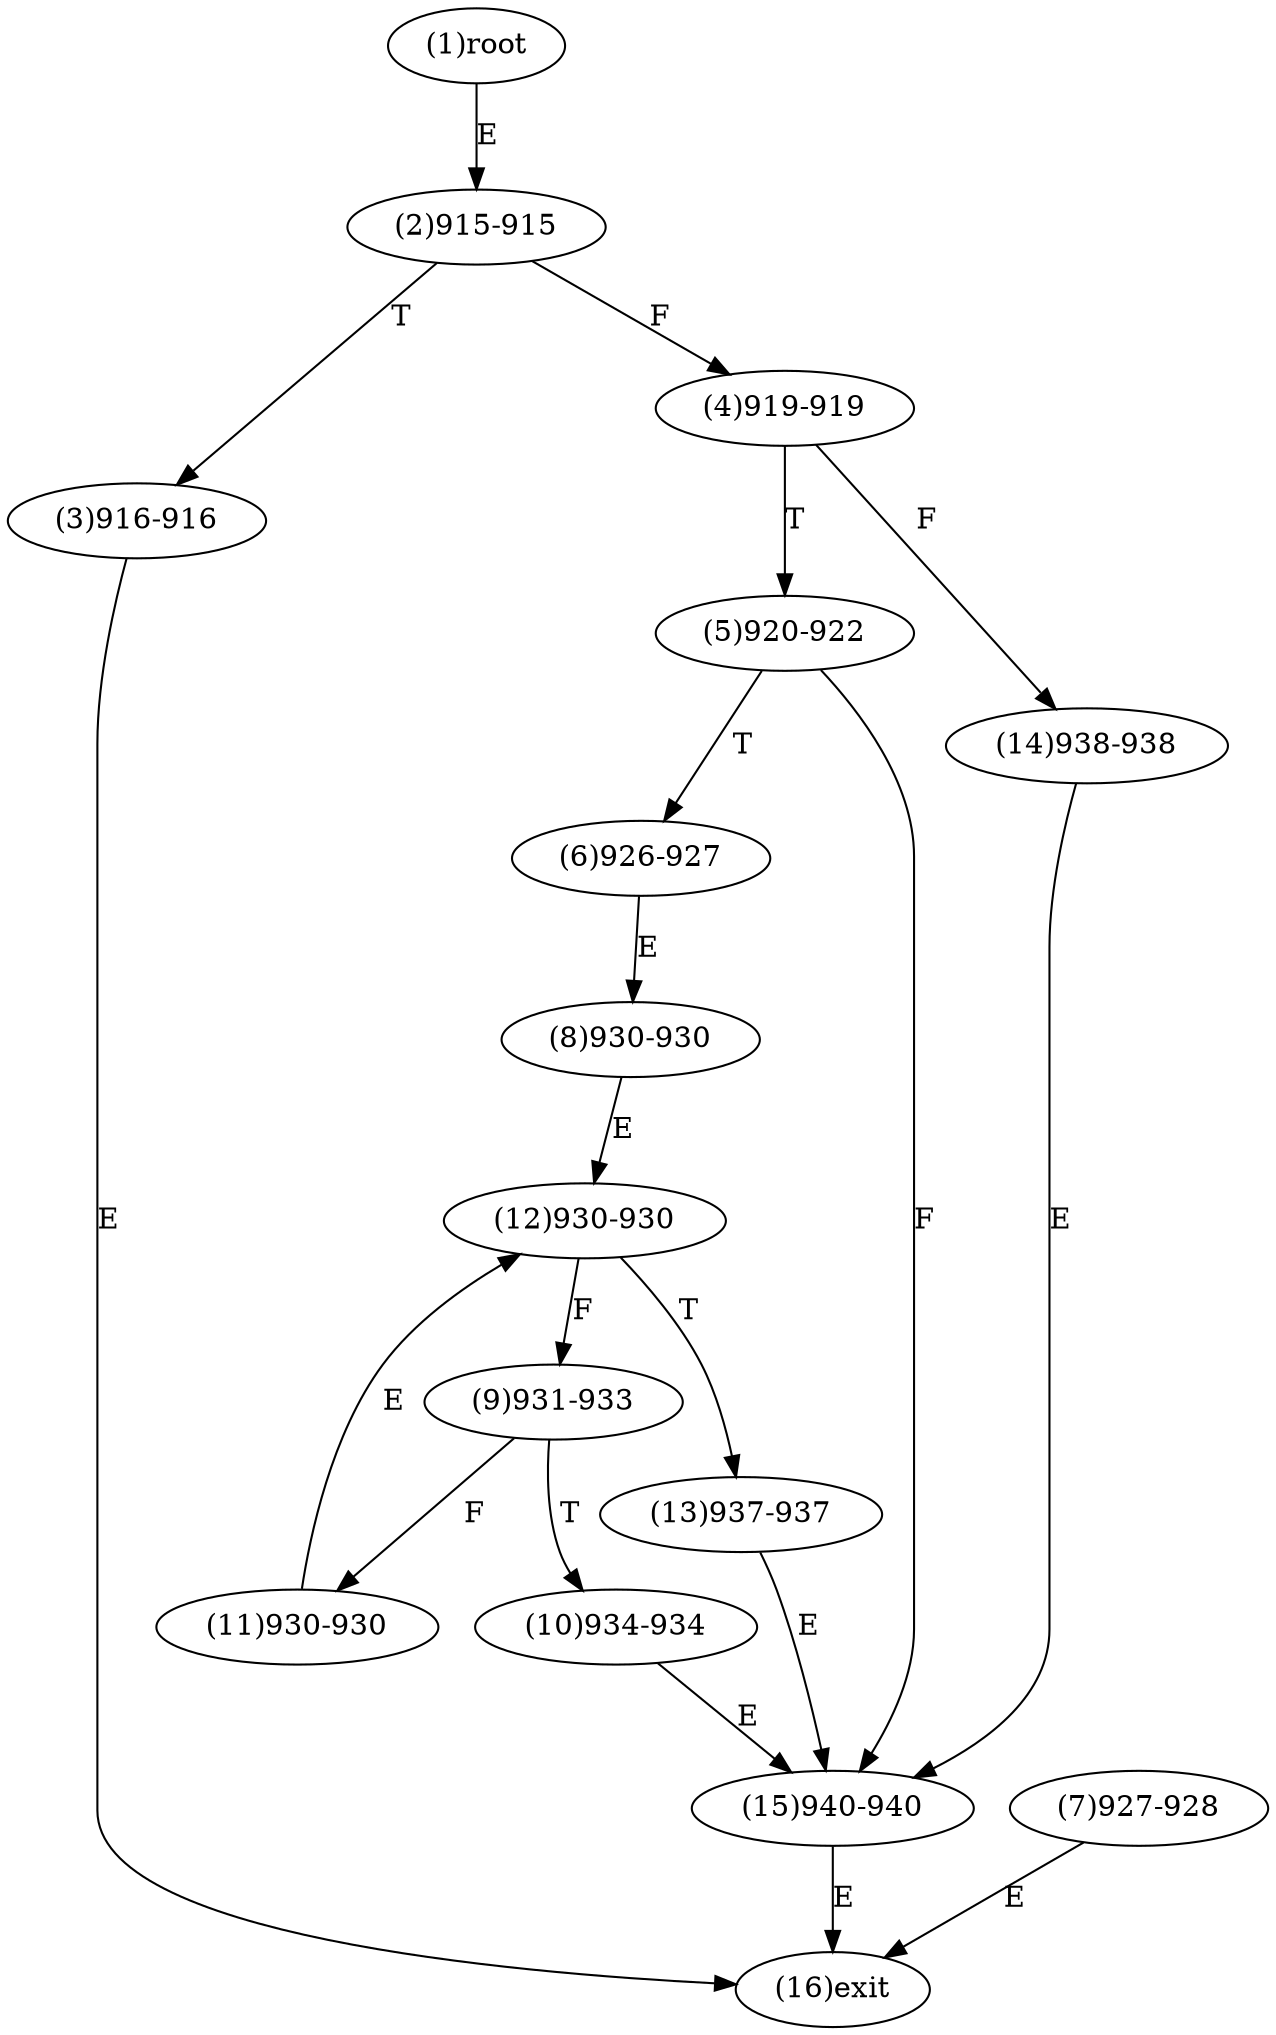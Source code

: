 digraph "" { 
1[ label="(1)root"];
2[ label="(2)915-915"];
3[ label="(3)916-916"];
4[ label="(4)919-919"];
5[ label="(5)920-922"];
6[ label="(6)926-927"];
7[ label="(7)927-928"];
8[ label="(8)930-930"];
9[ label="(9)931-933"];
10[ label="(10)934-934"];
11[ label="(11)930-930"];
12[ label="(12)930-930"];
13[ label="(13)937-937"];
14[ label="(14)938-938"];
15[ label="(15)940-940"];
16[ label="(16)exit"];
1->2[ label="E"];
2->4[ label="F"];
2->3[ label="T"];
3->16[ label="E"];
4->14[ label="F"];
4->5[ label="T"];
5->15[ label="F"];
5->6[ label="T"];
6->8[ label="E"];
7->16[ label="E"];
8->12[ label="E"];
9->11[ label="F"];
9->10[ label="T"];
10->15[ label="E"];
11->12[ label="E"];
12->9[ label="F"];
12->13[ label="T"];
13->15[ label="E"];
14->15[ label="E"];
15->16[ label="E"];
}